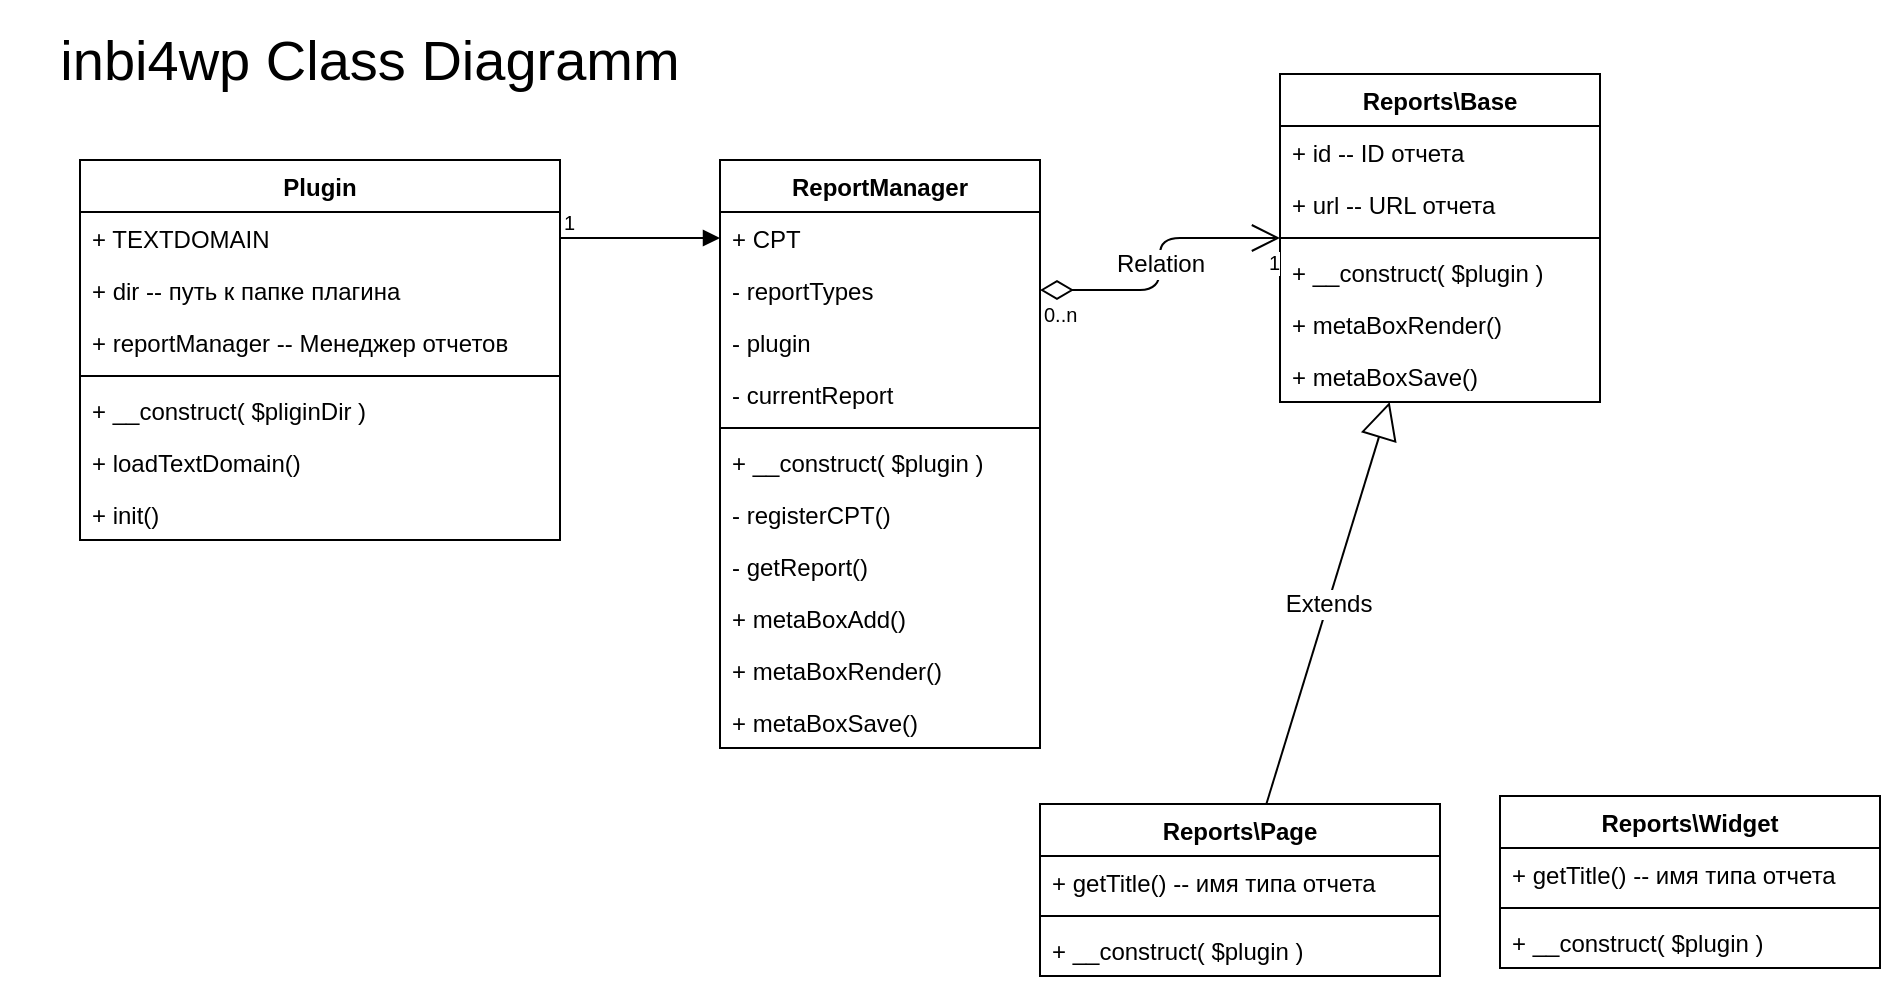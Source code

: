 <mxfile version="10.6.3" type="device"><diagram name="Page-1" id="9f46799a-70d6-7492-0946-bef42562c5a5"><mxGraphModel dx="996" dy="595" grid="1" gridSize="10" guides="1" tooltips="1" connect="1" arrows="1" fold="1" page="1" pageScale="1" pageWidth="1169" pageHeight="827" background="#ffffff" math="0" shadow="0"><root><mxCell id="0"/><mxCell id="1" parent="0"/><mxCell id="qV1NWe7ui4EgBKiL_Z7S-1" value="inbi4wp Class Diagramm" style="text;html=1;strokeColor=none;fillColor=none;align=center;verticalAlign=middle;whiteSpace=wrap;rounded=0;fontSize=28;" vertex="1" parent="1"><mxGeometry width="370" height="60" as="geometry"/></mxCell><mxCell id="qV1NWe7ui4EgBKiL_Z7S-6" value="Plugin" style="swimlane;fontStyle=1;align=center;verticalAlign=top;childLayout=stackLayout;horizontal=1;startSize=26;horizontalStack=0;resizeParent=1;resizeParentMax=0;resizeLast=0;collapsible=1;marginBottom=0;fontSize=12;" vertex="1" parent="1"><mxGeometry x="40" y="80" width="240" height="190" as="geometry"/></mxCell><mxCell id="qV1NWe7ui4EgBKiL_Z7S-7" value="+ TEXTDOMAIN" style="text;strokeColor=none;fillColor=none;align=left;verticalAlign=top;spacingLeft=4;spacingRight=4;overflow=hidden;rotatable=0;points=[[0,0.5],[1,0.5]];portConstraint=eastwest;" vertex="1" parent="qV1NWe7ui4EgBKiL_Z7S-6"><mxGeometry y="26" width="240" height="26" as="geometry"/></mxCell><mxCell id="qV1NWe7ui4EgBKiL_Z7S-49" value="+ dir -- путь к папке плагина" style="text;strokeColor=none;fillColor=none;align=left;verticalAlign=top;spacingLeft=4;spacingRight=4;overflow=hidden;rotatable=0;points=[[0,0.5],[1,0.5]];portConstraint=eastwest;" vertex="1" parent="qV1NWe7ui4EgBKiL_Z7S-6"><mxGeometry y="52" width="240" height="26" as="geometry"/></mxCell><mxCell id="qV1NWe7ui4EgBKiL_Z7S-60" value="+ reportManager -- Менеджер отчетов" style="text;strokeColor=none;fillColor=none;align=left;verticalAlign=top;spacingLeft=4;spacingRight=4;overflow=hidden;rotatable=0;points=[[0,0.5],[1,0.5]];portConstraint=eastwest;" vertex="1" parent="qV1NWe7ui4EgBKiL_Z7S-6"><mxGeometry y="78" width="240" height="26" as="geometry"/></mxCell><mxCell id="qV1NWe7ui4EgBKiL_Z7S-8" value="" style="line;strokeWidth=1;fillColor=none;align=left;verticalAlign=middle;spacingTop=-1;spacingLeft=3;spacingRight=3;rotatable=0;labelPosition=right;points=[];portConstraint=eastwest;" vertex="1" parent="qV1NWe7ui4EgBKiL_Z7S-6"><mxGeometry y="104" width="240" height="8" as="geometry"/></mxCell><mxCell id="qV1NWe7ui4EgBKiL_Z7S-9" value="+ __construct( $pliginDir )&#10;" style="text;strokeColor=none;fillColor=none;align=left;verticalAlign=top;spacingLeft=4;spacingRight=4;overflow=hidden;rotatable=0;points=[[0,0.5],[1,0.5]];portConstraint=eastwest;" vertex="1" parent="qV1NWe7ui4EgBKiL_Z7S-6"><mxGeometry y="112" width="240" height="26" as="geometry"/></mxCell><mxCell id="qV1NWe7ui4EgBKiL_Z7S-10" value="+ loadTextDomain()&#10;" style="text;strokeColor=none;fillColor=none;align=left;verticalAlign=top;spacingLeft=4;spacingRight=4;overflow=hidden;rotatable=0;points=[[0,0.5],[1,0.5]];portConstraint=eastwest;" vertex="1" parent="qV1NWe7ui4EgBKiL_Z7S-6"><mxGeometry y="138" width="240" height="26" as="geometry"/></mxCell><mxCell id="qV1NWe7ui4EgBKiL_Z7S-59" value="+ init()&#10;" style="text;strokeColor=none;fillColor=none;align=left;verticalAlign=top;spacingLeft=4;spacingRight=4;overflow=hidden;rotatable=0;points=[[0,0.5],[1,0.5]];portConstraint=eastwest;" vertex="1" parent="qV1NWe7ui4EgBKiL_Z7S-6"><mxGeometry y="164" width="240" height="26" as="geometry"/></mxCell><mxCell id="qV1NWe7ui4EgBKiL_Z7S-12" value="ReportManager" style="swimlane;fontStyle=1;align=center;verticalAlign=top;childLayout=stackLayout;horizontal=1;startSize=26;horizontalStack=0;resizeParent=1;resizeParentMax=0;resizeLast=0;collapsible=1;marginBottom=0;fontSize=12;" vertex="1" parent="1"><mxGeometry x="360" y="80" width="160" height="294" as="geometry"/></mxCell><mxCell id="qV1NWe7ui4EgBKiL_Z7S-13" value="+ CPT" style="text;strokeColor=none;fillColor=none;align=left;verticalAlign=top;spacingLeft=4;spacingRight=4;overflow=hidden;rotatable=0;points=[[0,0.5],[1,0.5]];portConstraint=eastwest;" vertex="1" parent="qV1NWe7ui4EgBKiL_Z7S-12"><mxGeometry y="26" width="160" height="26" as="geometry"/></mxCell><mxCell id="qV1NWe7ui4EgBKiL_Z7S-50" value="- reportTypes&#10;" style="text;strokeColor=none;fillColor=none;align=left;verticalAlign=top;spacingLeft=4;spacingRight=4;overflow=hidden;rotatable=0;points=[[0,0.5],[1,0.5]];portConstraint=eastwest;" vertex="1" parent="qV1NWe7ui4EgBKiL_Z7S-12"><mxGeometry y="52" width="160" height="26" as="geometry"/></mxCell><mxCell id="qV1NWe7ui4EgBKiL_Z7S-61" value="- plugin&#10;" style="text;strokeColor=none;fillColor=none;align=left;verticalAlign=top;spacingLeft=4;spacingRight=4;overflow=hidden;rotatable=0;points=[[0,0.5],[1,0.5]];portConstraint=eastwest;" vertex="1" parent="qV1NWe7ui4EgBKiL_Z7S-12"><mxGeometry y="78" width="160" height="26" as="geometry"/></mxCell><mxCell id="qV1NWe7ui4EgBKiL_Z7S-64" value="- currentReport&#10;" style="text;strokeColor=none;fillColor=none;align=left;verticalAlign=top;spacingLeft=4;spacingRight=4;overflow=hidden;rotatable=0;points=[[0,0.5],[1,0.5]];portConstraint=eastwest;" vertex="1" parent="qV1NWe7ui4EgBKiL_Z7S-12"><mxGeometry y="104" width="160" height="26" as="geometry"/></mxCell><mxCell id="qV1NWe7ui4EgBKiL_Z7S-14" value="" style="line;strokeWidth=1;fillColor=none;align=left;verticalAlign=middle;spacingTop=-1;spacingLeft=3;spacingRight=3;rotatable=0;labelPosition=right;points=[];portConstraint=eastwest;" vertex="1" parent="qV1NWe7ui4EgBKiL_Z7S-12"><mxGeometry y="130" width="160" height="8" as="geometry"/></mxCell><mxCell id="qV1NWe7ui4EgBKiL_Z7S-15" value="+ __construct( $plugin )&#10;" style="text;strokeColor=none;fillColor=none;align=left;verticalAlign=top;spacingLeft=4;spacingRight=4;overflow=hidden;rotatable=0;points=[[0,0.5],[1,0.5]];portConstraint=eastwest;" vertex="1" parent="qV1NWe7ui4EgBKiL_Z7S-12"><mxGeometry y="138" width="160" height="26" as="geometry"/></mxCell><mxCell id="qV1NWe7ui4EgBKiL_Z7S-16" value="- registerCPT()&#10;" style="text;strokeColor=none;fillColor=none;align=left;verticalAlign=top;spacingLeft=4;spacingRight=4;overflow=hidden;rotatable=0;points=[[0,0.5],[1,0.5]];portConstraint=eastwest;" vertex="1" parent="qV1NWe7ui4EgBKiL_Z7S-12"><mxGeometry y="164" width="160" height="26" as="geometry"/></mxCell><mxCell id="qV1NWe7ui4EgBKiL_Z7S-63" value="- getReport()" style="text;strokeColor=none;fillColor=none;align=left;verticalAlign=top;spacingLeft=4;spacingRight=4;overflow=hidden;rotatable=0;points=[[0,0.5],[1,0.5]];portConstraint=eastwest;" vertex="1" parent="qV1NWe7ui4EgBKiL_Z7S-12"><mxGeometry y="190" width="160" height="26" as="geometry"/></mxCell><mxCell id="qV1NWe7ui4EgBKiL_Z7S-62" value="+ metaBoxAdd()" style="text;strokeColor=none;fillColor=none;align=left;verticalAlign=top;spacingLeft=4;spacingRight=4;overflow=hidden;rotatable=0;points=[[0,0.5],[1,0.5]];portConstraint=eastwest;" vertex="1" parent="qV1NWe7ui4EgBKiL_Z7S-12"><mxGeometry y="216" width="160" height="26" as="geometry"/></mxCell><mxCell id="qV1NWe7ui4EgBKiL_Z7S-55" value="+ metaBoxRender()" style="text;strokeColor=none;fillColor=none;align=left;verticalAlign=top;spacingLeft=4;spacingRight=4;overflow=hidden;rotatable=0;points=[[0,0.5],[1,0.5]];portConstraint=eastwest;" vertex="1" parent="qV1NWe7ui4EgBKiL_Z7S-12"><mxGeometry y="242" width="160" height="26" as="geometry"/></mxCell><mxCell id="qV1NWe7ui4EgBKiL_Z7S-56" value="+ metaBoxSave()" style="text;strokeColor=none;fillColor=none;align=left;verticalAlign=top;spacingLeft=4;spacingRight=4;overflow=hidden;rotatable=0;points=[[0,0.5],[1,0.5]];portConstraint=eastwest;" vertex="1" parent="qV1NWe7ui4EgBKiL_Z7S-12"><mxGeometry y="268" width="160" height="26" as="geometry"/></mxCell><mxCell id="qV1NWe7ui4EgBKiL_Z7S-19" value="" style="endArrow=block;endFill=1;html=1;edgeStyle=orthogonalEdgeStyle;align=left;verticalAlign=top;fontSize=12;" edge="1" parent="1" source="qV1NWe7ui4EgBKiL_Z7S-7" target="qV1NWe7ui4EgBKiL_Z7S-13"><mxGeometry x="-1" relative="1" as="geometry"><mxPoint x="140" y="260" as="sourcePoint"/><mxPoint x="300" y="260" as="targetPoint"/></mxGeometry></mxCell><mxCell id="qV1NWe7ui4EgBKiL_Z7S-20" value="1" style="resizable=0;html=1;align=left;verticalAlign=bottom;labelBackgroundColor=#ffffff;fontSize=10;" connectable="0" vertex="1" parent="qV1NWe7ui4EgBKiL_Z7S-19"><mxGeometry x="-1" relative="1" as="geometry"/></mxCell><mxCell id="qV1NWe7ui4EgBKiL_Z7S-21" value="Reports\Base" style="swimlane;fontStyle=1;align=center;verticalAlign=top;childLayout=stackLayout;horizontal=1;startSize=26;horizontalStack=0;resizeParent=1;resizeParentMax=0;resizeLast=0;collapsible=1;marginBottom=0;fontSize=12;" vertex="1" parent="1"><mxGeometry x="640" y="37" width="160" height="164" as="geometry"/></mxCell><mxCell id="qV1NWe7ui4EgBKiL_Z7S-22" value="+ id -- ID отчета" style="text;strokeColor=none;fillColor=none;align=left;verticalAlign=top;spacingLeft=4;spacingRight=4;overflow=hidden;rotatable=0;points=[[0,0.5],[1,0.5]];portConstraint=eastwest;" vertex="1" parent="qV1NWe7ui4EgBKiL_Z7S-21"><mxGeometry y="26" width="160" height="26" as="geometry"/></mxCell><mxCell id="qV1NWe7ui4EgBKiL_Z7S-26" value="+ url -- URL отчета" style="text;strokeColor=none;fillColor=none;align=left;verticalAlign=top;spacingLeft=4;spacingRight=4;overflow=hidden;rotatable=0;points=[[0,0.5],[1,0.5]];portConstraint=eastwest;" vertex="1" parent="qV1NWe7ui4EgBKiL_Z7S-21"><mxGeometry y="52" width="160" height="26" as="geometry"/></mxCell><mxCell id="qV1NWe7ui4EgBKiL_Z7S-23" value="" style="line;strokeWidth=1;fillColor=none;align=left;verticalAlign=middle;spacingTop=-1;spacingLeft=3;spacingRight=3;rotatable=0;labelPosition=right;points=[];portConstraint=eastwest;" vertex="1" parent="qV1NWe7ui4EgBKiL_Z7S-21"><mxGeometry y="78" width="160" height="8" as="geometry"/></mxCell><mxCell id="qV1NWe7ui4EgBKiL_Z7S-24" value="+ __construct( $plugin )&#10;" style="text;strokeColor=none;fillColor=none;align=left;verticalAlign=top;spacingLeft=4;spacingRight=4;overflow=hidden;rotatable=0;points=[[0,0.5],[1,0.5]];portConstraint=eastwest;" vertex="1" parent="qV1NWe7ui4EgBKiL_Z7S-21"><mxGeometry y="86" width="160" height="26" as="geometry"/></mxCell><mxCell id="qV1NWe7ui4EgBKiL_Z7S-57" value="+ metaBoxRender()&#10;" style="text;strokeColor=none;fillColor=none;align=left;verticalAlign=top;spacingLeft=4;spacingRight=4;overflow=hidden;rotatable=0;points=[[0,0.5],[1,0.5]];portConstraint=eastwest;" vertex="1" parent="qV1NWe7ui4EgBKiL_Z7S-21"><mxGeometry y="112" width="160" height="26" as="geometry"/></mxCell><mxCell id="qV1NWe7ui4EgBKiL_Z7S-58" value="+ metaBoxSave()&#10;" style="text;strokeColor=none;fillColor=none;align=left;verticalAlign=top;spacingLeft=4;spacingRight=4;overflow=hidden;rotatable=0;points=[[0,0.5],[1,0.5]];portConstraint=eastwest;" vertex="1" parent="qV1NWe7ui4EgBKiL_Z7S-21"><mxGeometry y="138" width="160" height="26" as="geometry"/></mxCell><mxCell id="qV1NWe7ui4EgBKiL_Z7S-31" value="Reports\Page" style="swimlane;fontStyle=1;align=center;verticalAlign=top;childLayout=stackLayout;horizontal=1;startSize=26;horizontalStack=0;resizeParent=1;resizeParentMax=0;resizeLast=0;collapsible=1;marginBottom=0;fontSize=12;" vertex="1" parent="1"><mxGeometry x="520" y="402" width="200" height="86" as="geometry"/></mxCell><mxCell id="qV1NWe7ui4EgBKiL_Z7S-54" value="+ getTitle() -- имя типа отчета" style="text;strokeColor=none;fillColor=none;align=left;verticalAlign=top;spacingLeft=4;spacingRight=4;overflow=hidden;rotatable=0;points=[[0,0.5],[1,0.5]];portConstraint=eastwest;" vertex="1" parent="qV1NWe7ui4EgBKiL_Z7S-31"><mxGeometry y="26" width="200" height="26" as="geometry"/></mxCell><mxCell id="qV1NWe7ui4EgBKiL_Z7S-36" value="" style="line;strokeWidth=1;fillColor=none;align=left;verticalAlign=middle;spacingTop=-1;spacingLeft=3;spacingRight=3;rotatable=0;labelPosition=right;points=[];portConstraint=eastwest;" vertex="1" parent="qV1NWe7ui4EgBKiL_Z7S-31"><mxGeometry y="52" width="200" height="8" as="geometry"/></mxCell><mxCell id="qV1NWe7ui4EgBKiL_Z7S-37" value="+ __construct( $plugin )&#10;" style="text;strokeColor=none;fillColor=none;align=left;verticalAlign=top;spacingLeft=4;spacingRight=4;overflow=hidden;rotatable=0;points=[[0,0.5],[1,0.5]];portConstraint=eastwest;" vertex="1" parent="qV1NWe7ui4EgBKiL_Z7S-31"><mxGeometry y="60" width="200" height="26" as="geometry"/></mxCell><mxCell id="qV1NWe7ui4EgBKiL_Z7S-40" value="Reports\Widget" style="swimlane;fontStyle=1;align=center;verticalAlign=top;childLayout=stackLayout;horizontal=1;startSize=26;horizontalStack=0;resizeParent=1;resizeParentMax=0;resizeLast=0;collapsible=1;marginBottom=0;fontSize=12;" vertex="1" parent="1"><mxGeometry x="750" y="398" width="190" height="86" as="geometry"/></mxCell><mxCell id="qV1NWe7ui4EgBKiL_Z7S-42" value="+ getTitle() -- имя типа отчета" style="text;strokeColor=none;fillColor=none;align=left;verticalAlign=top;spacingLeft=4;spacingRight=4;overflow=hidden;rotatable=0;points=[[0,0.5],[1,0.5]];portConstraint=eastwest;" vertex="1" parent="qV1NWe7ui4EgBKiL_Z7S-40"><mxGeometry y="26" width="190" height="26" as="geometry"/></mxCell><mxCell id="qV1NWe7ui4EgBKiL_Z7S-43" value="" style="line;strokeWidth=1;fillColor=none;align=left;verticalAlign=middle;spacingTop=-1;spacingLeft=3;spacingRight=3;rotatable=0;labelPosition=right;points=[];portConstraint=eastwest;" vertex="1" parent="qV1NWe7ui4EgBKiL_Z7S-40"><mxGeometry y="52" width="190" height="8" as="geometry"/></mxCell><mxCell id="qV1NWe7ui4EgBKiL_Z7S-44" value="+ __construct( $plugin )&#10;" style="text;strokeColor=none;fillColor=none;align=left;verticalAlign=top;spacingLeft=4;spacingRight=4;overflow=hidden;rotatable=0;points=[[0,0.5],[1,0.5]];portConstraint=eastwest;" vertex="1" parent="qV1NWe7ui4EgBKiL_Z7S-40"><mxGeometry y="60" width="190" height="26" as="geometry"/></mxCell><mxCell id="qV1NWe7ui4EgBKiL_Z7S-47" value="Extends" style="endArrow=block;endSize=16;endFill=0;html=1;fontSize=12;" edge="1" parent="1" source="qV1NWe7ui4EgBKiL_Z7S-31" target="qV1NWe7ui4EgBKiL_Z7S-21"><mxGeometry width="160" relative="1" as="geometry"><mxPoint x="20" y="510" as="sourcePoint"/><mxPoint x="770" y="280" as="targetPoint"/></mxGeometry></mxCell><mxCell id="qV1NWe7ui4EgBKiL_Z7S-51" value="Relation" style="endArrow=open;html=1;endSize=12;startArrow=diamondThin;startSize=14;startFill=0;edgeStyle=orthogonalEdgeStyle;fontSize=12;" edge="1" parent="1" source="qV1NWe7ui4EgBKiL_Z7S-50" target="qV1NWe7ui4EgBKiL_Z7S-21"><mxGeometry relative="1" as="geometry"><mxPoint x="590" y="140" as="sourcePoint"/><mxPoint x="870" y="120" as="targetPoint"/></mxGeometry></mxCell><mxCell id="qV1NWe7ui4EgBKiL_Z7S-52" value="0..n" style="resizable=0;html=1;align=left;verticalAlign=top;labelBackgroundColor=#ffffff;fontSize=10;" connectable="0" vertex="1" parent="qV1NWe7ui4EgBKiL_Z7S-51"><mxGeometry x="-1" relative="1" as="geometry"/></mxCell><mxCell id="qV1NWe7ui4EgBKiL_Z7S-53" value="1" style="resizable=0;html=1;align=right;verticalAlign=top;labelBackgroundColor=#ffffff;fontSize=10;" connectable="0" vertex="1" parent="qV1NWe7ui4EgBKiL_Z7S-51"><mxGeometry x="1" relative="1" as="geometry"/></mxCell></root></mxGraphModel></diagram></mxfile>